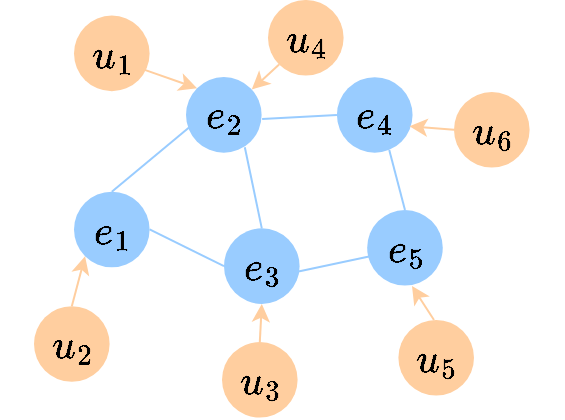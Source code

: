 <mxfile version="26.2.14">
  <diagram name="第 1 页" id="JoeD6NzNSS_i4DSreLfH">
    <mxGraphModel dx="1175" dy="462" grid="1" gridSize="10" guides="1" tooltips="1" connect="1" arrows="1" fold="1" page="1" pageScale="1" pageWidth="260" pageHeight="240" math="1" shadow="0">
      <root>
        <mxCell id="0" />
        <mxCell id="1" parent="0" />
        <mxCell id="2C756ZhiDrafyLP1WScV-4" value="" style="group" vertex="1" connectable="0" parent="1">
          <mxGeometry x="6.002" y="14" width="247.798" height="208.806" as="geometry" />
        </mxCell>
        <mxCell id="GH1kzZb3Gu5YwuAaE8iT-1" value="&lt;font color=&quot;#000000&quot; style=&quot;font-size: 20px;&quot; face=&quot;Times New Roman&quot;&gt;&lt;b style=&quot;&quot;&gt;$$e_1$$&lt;/b&gt;&lt;/font&gt;" style="ellipse;whiteSpace=wrap;html=1;aspect=fixed;fillColor=#99CCFF;strokeColor=none;fontColor=#ffffff;" parent="2C756ZhiDrafyLP1WScV-4" vertex="1">
          <mxGeometry x="19.998" y="95.834" width="37.805" height="37.805" as="geometry" />
        </mxCell>
        <mxCell id="GH1kzZb3Gu5YwuAaE8iT-2" value="&lt;font color=&quot;#000000&quot; style=&quot;font-size: 20px;&quot; face=&quot;Times New Roman&quot;&gt;&lt;b style=&quot;&quot;&gt;$$e_4$$&lt;/b&gt;&lt;/font&gt;" style="ellipse;whiteSpace=wrap;html=1;aspect=fixed;fillColor=#99CCFF;strokeColor=none;fontColor=#ffffff;" parent="2C756ZhiDrafyLP1WScV-4" vertex="1">
          <mxGeometry x="151.463" y="38.563" width="37.805" height="37.805" as="geometry" />
        </mxCell>
        <mxCell id="GH1kzZb3Gu5YwuAaE8iT-3" value="&lt;font color=&quot;#000000&quot; style=&quot;font-size: 20px;&quot; face=&quot;Times New Roman&quot;&gt;&lt;b style=&quot;&quot;&gt;$$e_3$$&lt;/b&gt;&lt;/font&gt;" style="ellipse;whiteSpace=wrap;html=1;aspect=fixed;fillColor=#99CCFF;strokeColor=none;fontColor=#ffffff;" parent="2C756ZhiDrafyLP1WScV-4" vertex="1">
          <mxGeometry x="94.996" y="114.166" width="37.805" height="37.805" as="geometry" />
        </mxCell>
        <mxCell id="GH1kzZb3Gu5YwuAaE8iT-4" value="&lt;font color=&quot;#000000&quot; style=&quot;font-size: 20px;&quot; face=&quot;Times New Roman&quot;&gt;&lt;b style=&quot;&quot;&gt;$$e_5$$&lt;/b&gt;&lt;/font&gt;" style="ellipse;whiteSpace=wrap;html=1;aspect=fixed;fillColor=#99CCFF;strokeColor=none;fontColor=#ffffff;" parent="2C756ZhiDrafyLP1WScV-4" vertex="1">
          <mxGeometry x="166.581" y="105.003" width="37.805" height="37.805" as="geometry" />
        </mxCell>
        <mxCell id="GH1kzZb3Gu5YwuAaE8iT-5" value="&lt;font color=&quot;#000000&quot; style=&quot;font-size: 20px;&quot; face=&quot;Times New Roman&quot;&gt;&lt;b style=&quot;&quot;&gt;$$e_2$$&lt;/b&gt;&lt;/font&gt;" style="ellipse;whiteSpace=wrap;html=1;aspect=fixed;fillColor=#99CCFF;strokeColor=none;fontColor=#ffffff;" parent="2C756ZhiDrafyLP1WScV-4" vertex="1">
          <mxGeometry x="75.998" y="38.559" width="37.805" height="37.805" as="geometry" />
        </mxCell>
        <mxCell id="GH1kzZb3Gu5YwuAaE8iT-7" value="&lt;font color=&quot;#000000&quot; style=&quot;font-size: 20px;&quot; face=&quot;Times New Roman&quot;&gt;&lt;b style=&quot;&quot;&gt;$$u_2$$&lt;/b&gt;&lt;/font&gt;" style="ellipse;whiteSpace=wrap;html=1;aspect=fixed;fillColor=#FFCE9F;strokeColor=none;fontColor=#ffffff;" parent="2C756ZhiDrafyLP1WScV-4" vertex="1">
          <mxGeometry y="153.102" width="37.805" height="37.805" as="geometry" />
        </mxCell>
        <mxCell id="GH1kzZb3Gu5YwuAaE8iT-8" value="" style="endArrow=none;html=1;rounded=0;entryX=0;entryY=0.5;entryDx=0;entryDy=0;strokeColor=#99CCFF;exitX=1.007;exitY=0.553;exitDx=0;exitDy=0;exitPerimeter=0;" parent="2C756ZhiDrafyLP1WScV-4" source="GH1kzZb3Gu5YwuAaE8iT-5" target="GH1kzZb3Gu5YwuAaE8iT-2" edge="1">
          <mxGeometry width="50" height="50" relative="1" as="geometry">
            <mxPoint x="83.413" y="27.273" as="sourcePoint" />
            <mxPoint x="121.218" y="-13.636" as="targetPoint" />
          </mxGeometry>
        </mxCell>
        <mxCell id="GH1kzZb3Gu5YwuAaE8iT-9" value="" style="endArrow=none;html=1;rounded=0;entryX=0.778;entryY=0.927;entryDx=0;entryDy=0;strokeColor=#99CCFF;exitX=0.5;exitY=0;exitDx=0;exitDy=0;entryPerimeter=0;" parent="2C756ZhiDrafyLP1WScV-4" source="GH1kzZb3Gu5YwuAaE8iT-3" target="GH1kzZb3Gu5YwuAaE8iT-5" edge="1">
          <mxGeometry width="50" height="50" relative="1" as="geometry">
            <mxPoint x="128.022" y="132.818" as="sourcePoint" />
            <mxPoint x="211.193" y="146.727" as="targetPoint" />
          </mxGeometry>
        </mxCell>
        <mxCell id="GH1kzZb3Gu5YwuAaE8iT-10" value="" style="endArrow=none;html=1;rounded=0;entryX=0.5;entryY=0;entryDx=0;entryDy=0;strokeColor=#99CCFF;exitX=0.692;exitY=0.965;exitDx=0;exitDy=0;exitPerimeter=0;" parent="2C756ZhiDrafyLP1WScV-4" source="GH1kzZb3Gu5YwuAaE8iT-2" target="GH1kzZb3Gu5YwuAaE8iT-4" edge="1">
          <mxGeometry width="50" height="50" relative="1" as="geometry">
            <mxPoint x="202.876" y="55.091" as="sourcePoint" />
            <mxPoint x="286.047" y="69" as="targetPoint" />
          </mxGeometry>
        </mxCell>
        <mxCell id="GH1kzZb3Gu5YwuAaE8iT-11" value="" style="endArrow=none;html=1;rounded=0;entryX=0.04;entryY=0.667;entryDx=0;entryDy=0;strokeColor=#99CCFF;exitX=0.5;exitY=0;exitDx=0;exitDy=0;entryPerimeter=0;" parent="2C756ZhiDrafyLP1WScV-4" target="GH1kzZb3Gu5YwuAaE8iT-5" edge="1" source="GH1kzZb3Gu5YwuAaE8iT-1">
          <mxGeometry width="50" height="50" relative="1" as="geometry">
            <mxPoint x="4.779" y="87" as="sourcePoint" />
            <mxPoint x="62.242" y="22.364" as="targetPoint" />
          </mxGeometry>
        </mxCell>
        <mxCell id="GH1kzZb3Gu5YwuAaE8iT-12" value="" style="endArrow=none;html=1;rounded=0;entryX=0;entryY=0.5;entryDx=0;entryDy=0;strokeColor=#99CCFF;exitX=1;exitY=0.5;exitDx=0;exitDy=0;" parent="2C756ZhiDrafyLP1WScV-4" source="GH1kzZb3Gu5YwuAaE8iT-1" target="GH1kzZb3Gu5YwuAaE8iT-3" edge="1">
          <mxGeometry width="50" height="50" relative="1" as="geometry">
            <mxPoint x="109.12" y="121.364" as="sourcePoint" />
            <mxPoint x="166.583" y="56.727" as="targetPoint" />
          </mxGeometry>
        </mxCell>
        <mxCell id="GH1kzZb3Gu5YwuAaE8iT-13" value="" style="endArrow=none;html=1;rounded=0;entryX=0.041;entryY=0.612;entryDx=0;entryDy=0;strokeColor=#99CCFF;exitX=0.969;exitY=0.574;exitDx=0;exitDy=0;exitPerimeter=0;entryPerimeter=0;" parent="2C756ZhiDrafyLP1WScV-4" source="GH1kzZb3Gu5YwuAaE8iT-3" target="GH1kzZb3Gu5YwuAaE8iT-4" edge="1">
          <mxGeometry width="50" height="50" relative="1" as="geometry">
            <mxPoint x="143.9" y="158.182" as="sourcePoint" />
            <mxPoint x="186.242" y="109.091" as="targetPoint" />
          </mxGeometry>
        </mxCell>
        <mxCell id="GH1kzZb3Gu5YwuAaE8iT-14" value="&lt;font color=&quot;#000000&quot; style=&quot;font-size: 20px;&quot; face=&quot;Times New Roman&quot;&gt;&lt;b style=&quot;&quot;&gt;$$u_6$$&lt;/b&gt;&lt;/font&gt;" style="ellipse;whiteSpace=wrap;html=1;aspect=fixed;fillColor=#FFCE9F;strokeColor=none;fontColor=#ffffff;" parent="2C756ZhiDrafyLP1WScV-4" vertex="1">
          <mxGeometry x="209.993" y="46.004" width="37.805" height="37.805" as="geometry" />
        </mxCell>
        <mxCell id="GH1kzZb3Gu5YwuAaE8iT-15" value="&lt;font color=&quot;#000000&quot; style=&quot;font-size: 20px;&quot; face=&quot;Times New Roman&quot;&gt;&lt;b style=&quot;&quot;&gt;$$u_4$$&lt;/b&gt;&lt;/font&gt;" style="ellipse;whiteSpace=wrap;html=1;aspect=fixed;fillColor=#FFCE9F;strokeColor=none;fontColor=#ffffff;" parent="2C756ZhiDrafyLP1WScV-4" vertex="1">
          <mxGeometry x="116.997" width="37.805" height="37.805" as="geometry" />
        </mxCell>
        <mxCell id="GH1kzZb3Gu5YwuAaE8iT-17" value="&lt;font color=&quot;#000000&quot; style=&quot;font-size: 20px;&quot; face=&quot;Times New Roman&quot;&gt;&lt;b style=&quot;&quot;&gt;$$u_3$$&lt;/b&gt;&lt;/font&gt;" style="ellipse;whiteSpace=wrap;html=1;aspect=fixed;fillColor=#FFCE9F;strokeColor=none;fontColor=#ffffff;" parent="2C756ZhiDrafyLP1WScV-4" vertex="1">
          <mxGeometry x="94.003" y="171.001" width="37.805" height="37.805" as="geometry" />
        </mxCell>
        <mxCell id="GH1kzZb3Gu5YwuAaE8iT-18" value="&lt;font color=&quot;#000000&quot; style=&quot;font-size: 20px;&quot; face=&quot;Times New Roman&quot;&gt;&lt;b style=&quot;&quot;&gt;$$u_5$$&lt;/b&gt;&lt;/font&gt;" style="ellipse;whiteSpace=wrap;html=1;aspect=fixed;fillColor=#FFCE9F;strokeColor=none;fontColor=#ffffff;" parent="2C756ZhiDrafyLP1WScV-4" vertex="1">
          <mxGeometry x="182.188" y="159.999" width="37.805" height="37.805" as="geometry" />
        </mxCell>
        <mxCell id="GH1kzZb3Gu5YwuAaE8iT-19" value="" style="endArrow=classic;html=1;rounded=0;entryX=0;entryY=0;entryDx=0;entryDy=0;strokeColor=#FFCE9F;exitX=0.926;exitY=0.714;exitDx=0;exitDy=0;exitPerimeter=0;" parent="2C756ZhiDrafyLP1WScV-4" target="GH1kzZb3Gu5YwuAaE8iT-5" edge="1" source="GH1kzZb3Gu5YwuAaE8iT-16">
          <mxGeometry width="50" height="50" relative="1" as="geometry">
            <mxPoint x="39.998" y="30" as="sourcePoint" />
            <mxPoint x="70.884" y="45.611" as="targetPoint" />
          </mxGeometry>
        </mxCell>
        <mxCell id="GH1kzZb3Gu5YwuAaE8iT-20" value="" style="endArrow=classic;html=1;rounded=0;strokeColor=#FFCE9F;exitX=0;exitY=1;exitDx=0;exitDy=0;" parent="2C756ZhiDrafyLP1WScV-4" source="GH1kzZb3Gu5YwuAaE8iT-15" target="GH1kzZb3Gu5YwuAaE8iT-5" edge="1">
          <mxGeometry width="50" height="50" relative="1" as="geometry">
            <mxPoint x="133.315" y="10.091" as="sourcePoint" />
            <mxPoint x="140.876" y="27.273" as="targetPoint" />
          </mxGeometry>
        </mxCell>
        <mxCell id="GH1kzZb3Gu5YwuAaE8iT-21" value="" style="endArrow=classic;html=1;rounded=0;entryX=0.5;entryY=1;entryDx=0;entryDy=0;strokeColor=#FFCE9F;exitX=0.5;exitY=0;exitDx=0;exitDy=0;" parent="2C756ZhiDrafyLP1WScV-4" target="GH1kzZb3Gu5YwuAaE8iT-3" edge="1" source="GH1kzZb3Gu5YwuAaE8iT-17">
          <mxGeometry width="50" height="50" relative="1" as="geometry">
            <mxPoint x="115.169" y="204.818" as="sourcePoint" />
            <mxPoint x="152.974" y="214.636" as="targetPoint" />
          </mxGeometry>
        </mxCell>
        <mxCell id="GH1kzZb3Gu5YwuAaE8iT-22" value="" style="endArrow=classic;html=1;rounded=0;entryX=0;entryY=1;entryDx=0;entryDy=0;strokeColor=#FFCE9F;exitX=0.5;exitY=0;exitDx=0;exitDy=0;" parent="2C756ZhiDrafyLP1WScV-4" source="GH1kzZb3Gu5YwuAaE8iT-7" target="GH1kzZb3Gu5YwuAaE8iT-1" edge="1">
          <mxGeometry width="50" height="50" relative="1" as="geometry">
            <mxPoint x="22.925" y="172.909" as="sourcePoint" />
            <mxPoint x="60.73" y="182.727" as="targetPoint" />
          </mxGeometry>
        </mxCell>
        <mxCell id="GH1kzZb3Gu5YwuAaE8iT-24" value="" style="endArrow=classic;html=1;rounded=0;strokeColor=#FFCE9F;" parent="2C756ZhiDrafyLP1WScV-4" edge="1">
          <mxGeometry width="50" height="50" relative="1" as="geometry">
            <mxPoint x="199.998" y="160" as="sourcePoint" />
            <mxPoint x="188.998" y="143" as="targetPoint" />
          </mxGeometry>
        </mxCell>
        <mxCell id="GH1kzZb3Gu5YwuAaE8iT-25" value="" style="endArrow=classic;html=1;rounded=0;entryX=0.959;entryY=0.65;entryDx=0;entryDy=0;strokeColor=#FFCE9F;entryPerimeter=0;exitX=0;exitY=0.5;exitDx=0;exitDy=0;" parent="2C756ZhiDrafyLP1WScV-4" source="GH1kzZb3Gu5YwuAaE8iT-14" target="GH1kzZb3Gu5YwuAaE8iT-2" edge="1">
          <mxGeometry width="50" height="50" relative="1" as="geometry">
            <mxPoint x="249.754" y="68.182" as="sourcePoint" />
            <mxPoint x="259.583" y="37.909" as="targetPoint" />
          </mxGeometry>
        </mxCell>
        <mxCell id="GH1kzZb3Gu5YwuAaE8iT-16" value="&lt;font color=&quot;#000000&quot; style=&quot;font-size: 20px;&quot; face=&quot;Times New Roman&quot;&gt;&lt;b style=&quot;&quot;&gt;$$u_1$$&lt;/b&gt;&lt;/font&gt;" style="ellipse;whiteSpace=wrap;html=1;aspect=fixed;fillColor=#FFCE9F;strokeColor=none;fontColor=#ffffff;" parent="2C756ZhiDrafyLP1WScV-4" vertex="1">
          <mxGeometry x="19.998" y="7.805" width="37.805" height="37.805" as="geometry" />
        </mxCell>
      </root>
    </mxGraphModel>
  </diagram>
</mxfile>
